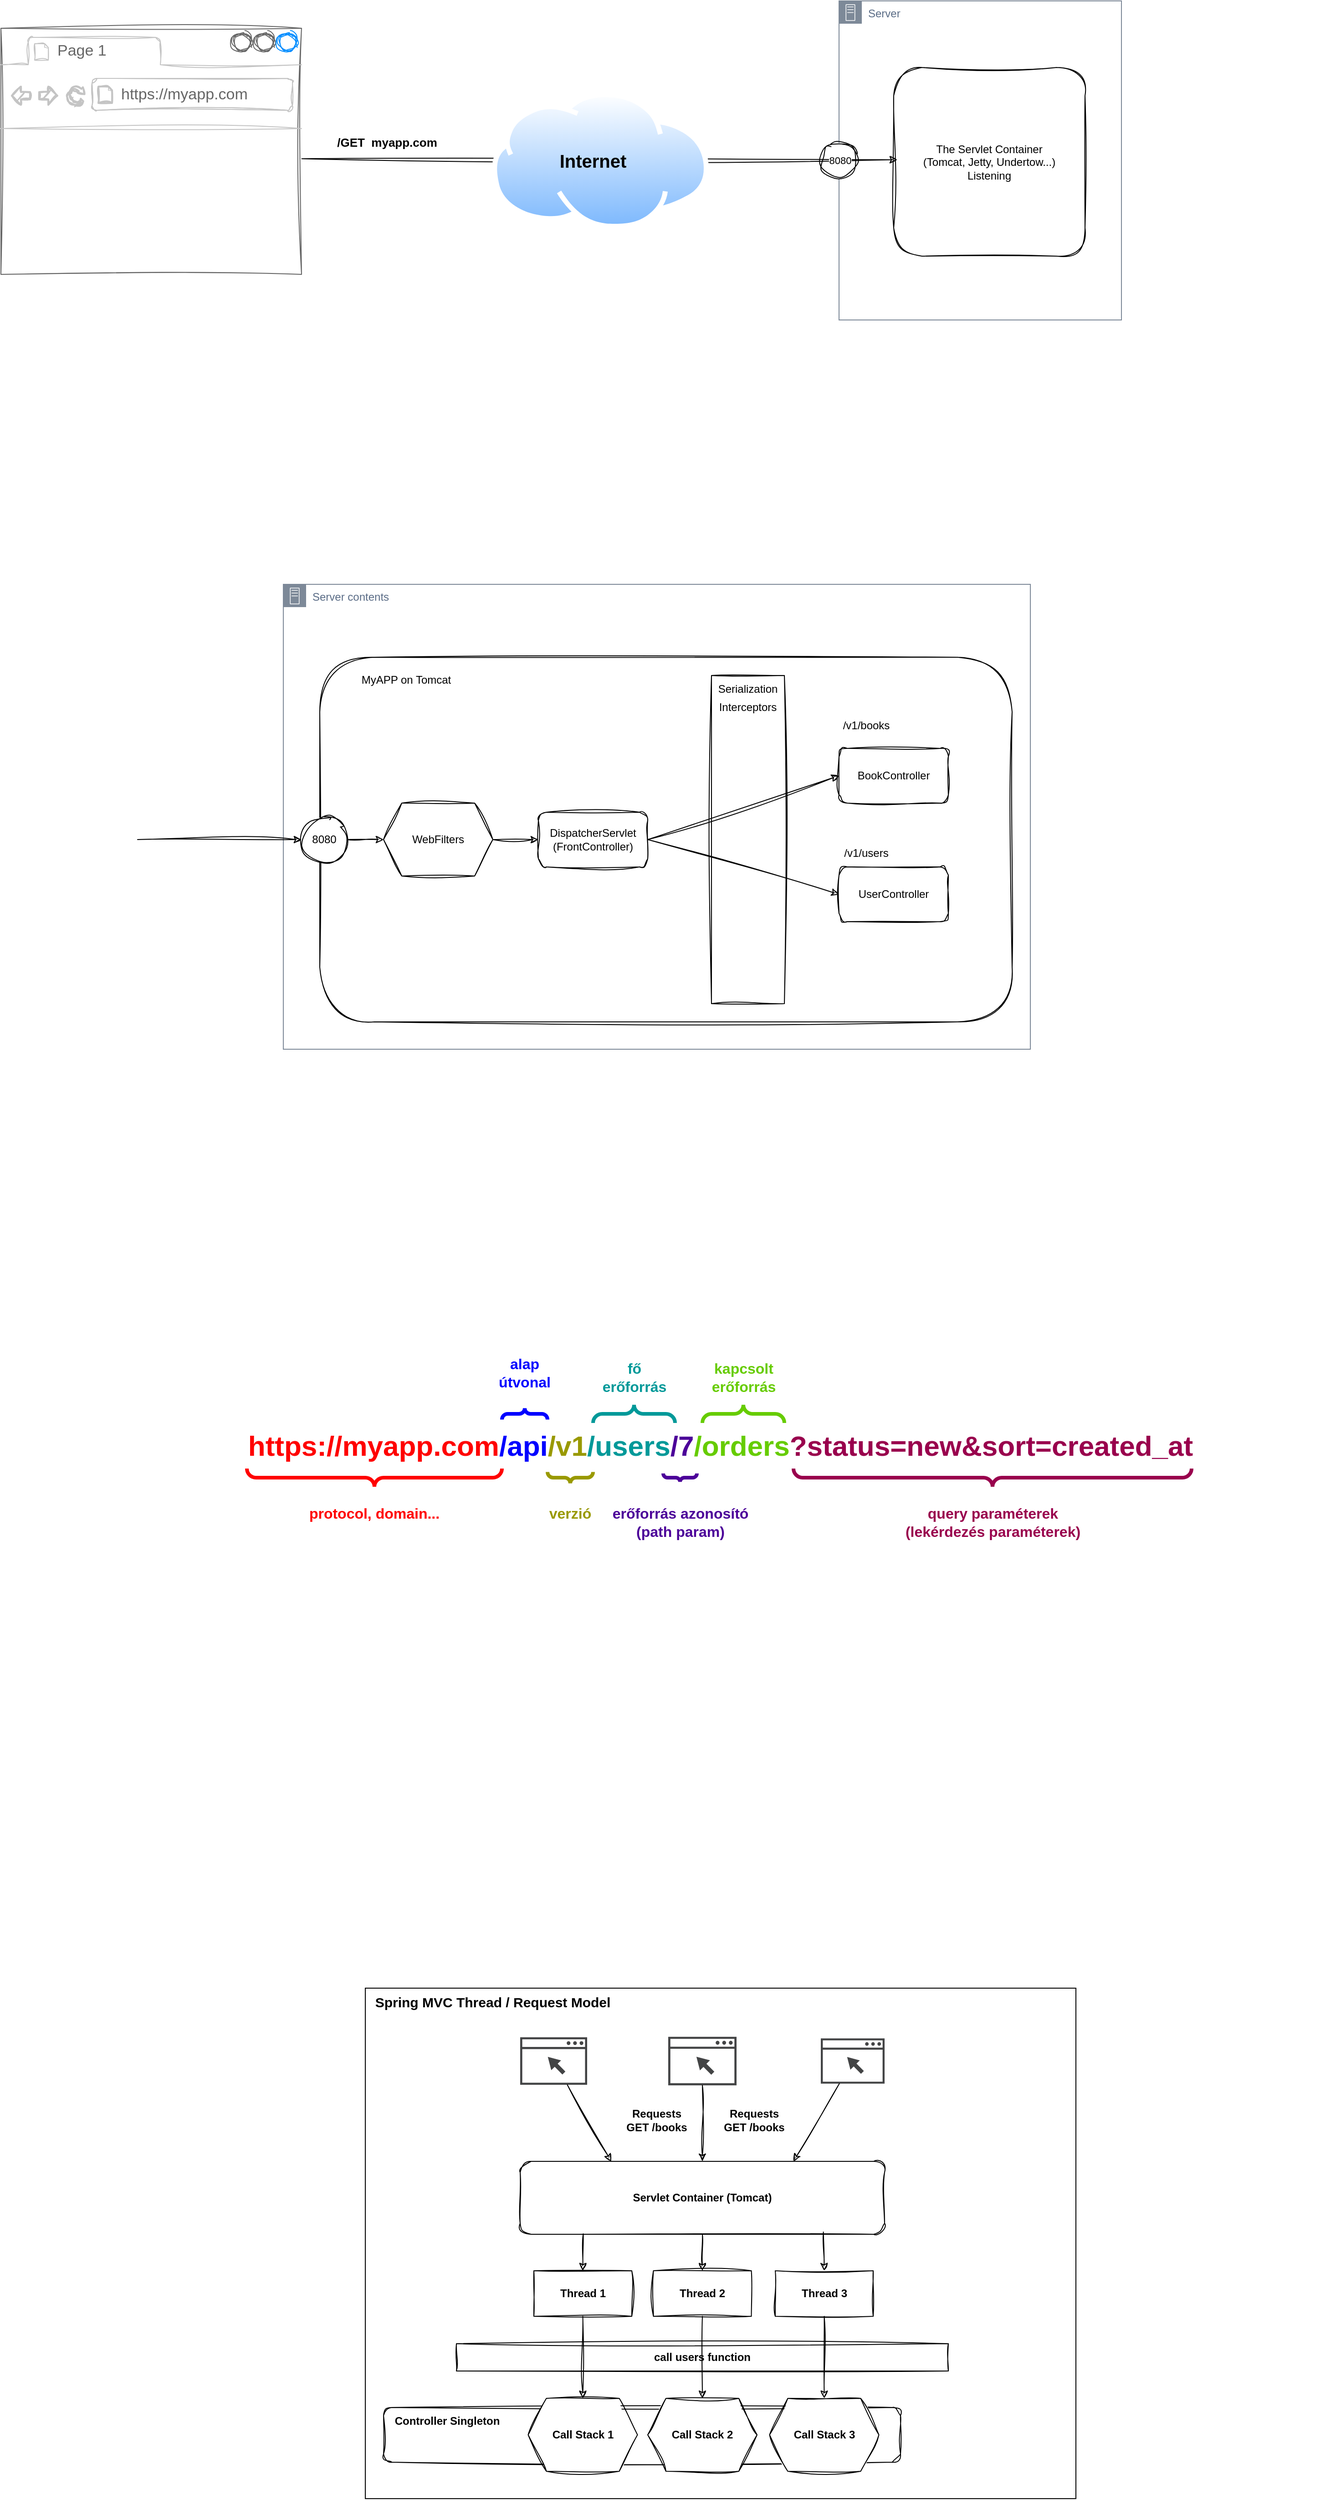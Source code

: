 <mxfile version="28.0.7">
  <diagram name="1 oldal" id="hQPQQjcDzUvgNUd47pVK">
    <mxGraphModel dx="1280" dy="698" grid="1" gridSize="10" guides="1" tooltips="1" connect="1" arrows="1" fold="1" page="1" pageScale="1" pageWidth="827" pageHeight="1169" math="0" shadow="0">
      <root>
        <mxCell id="0" />
        <mxCell id="1" parent="0" />
        <mxCell id="Q62ph1cx0rq94xiSPrFS-86" value="" style="rounded=0;whiteSpace=wrap;html=1;" vertex="1" parent="1">
          <mxGeometry x="450" y="2290" width="780" height="560" as="geometry" />
        </mxCell>
        <mxCell id="Q62ph1cx0rq94xiSPrFS-1" value="" style="strokeWidth=1;shadow=0;dashed=0;align=center;html=1;shape=mxgraph.mockup.containers.browserWindow;rSize=0;strokeColor=#666666;strokeColor2=#008cff;strokeColor3=#c4c4c4;mainText=,;recursiveResize=0;sketch=1;curveFitting=1;jiggle=2;" vertex="1" parent="1">
          <mxGeometry x="50" y="140" width="330" height="270" as="geometry" />
        </mxCell>
        <mxCell id="Q62ph1cx0rq94xiSPrFS-2" value="Page 1" style="strokeWidth=1;shadow=0;dashed=0;align=center;html=1;shape=mxgraph.mockup.containers.anchor;fontSize=17;fontColor=#666666;align=left;whiteSpace=wrap;" vertex="1" parent="Q62ph1cx0rq94xiSPrFS-1">
          <mxGeometry x="60" y="12" width="110" height="26" as="geometry" />
        </mxCell>
        <mxCell id="Q62ph1cx0rq94xiSPrFS-3" value="https://myapp.com" style="strokeWidth=1;shadow=0;dashed=0;align=center;html=1;shape=mxgraph.mockup.containers.anchor;rSize=0;fontSize=17;fontColor=#666666;align=left;" vertex="1" parent="Q62ph1cx0rq94xiSPrFS-1">
          <mxGeometry x="130" y="60" width="250" height="26" as="geometry" />
        </mxCell>
        <mxCell id="Q62ph1cx0rq94xiSPrFS-5" value="Server" style="points=[[0,0],[0.25,0],[0.5,0],[0.75,0],[1,0],[1,0.25],[1,0.5],[1,0.75],[1,1],[0.75,1],[0.5,1],[0.25,1],[0,1],[0,0.75],[0,0.5],[0,0.25]];outlineConnect=0;gradientColor=none;html=1;whiteSpace=wrap;fontSize=12;fontStyle=0;container=1;pointerEvents=0;collapsible=0;recursiveResize=0;shape=mxgraph.aws4.group;grIcon=mxgraph.aws4.group_on_premise;strokeColor=#7D8998;fillColor=default;verticalAlign=top;align=left;spacingLeft=30;fontColor=#5A6C86;dashed=0;" vertex="1" parent="1">
          <mxGeometry x="970" y="110" width="310" height="350" as="geometry" />
        </mxCell>
        <mxCell id="Q62ph1cx0rq94xiSPrFS-11" value="" style="ellipse;whiteSpace=wrap;html=1;aspect=fixed;sketch=1;curveFitting=1;jiggle=2;" vertex="1" parent="Q62ph1cx0rq94xiSPrFS-5">
          <mxGeometry x="-20" y="155" width="40" height="40" as="geometry" />
        </mxCell>
        <mxCell id="Q62ph1cx0rq94xiSPrFS-34" value="The Servlet Container&lt;br&gt;(Tomcat, Jetty, Undertow...)&lt;br&gt;Listening" style="rounded=1;whiteSpace=wrap;html=1;sketch=1;curveFitting=1;jiggle=2;" vertex="1" parent="Q62ph1cx0rq94xiSPrFS-5">
          <mxGeometry x="60" y="73" width="210" height="207" as="geometry" />
        </mxCell>
        <mxCell id="Q62ph1cx0rq94xiSPrFS-35" value="" style="shape=image;html=1;verticalAlign=top;verticalLabelPosition=bottom;labelBackgroundColor=#ffffff;imageAspect=0;aspect=fixed;image=https://icons.diagrams.net/icon-cache1/Boxicons_Logos-2642/bxl-spring-boot-1339.svg;sketch=1;curveFitting=1;jiggle=2;" vertex="1" parent="Q62ph1cx0rq94xiSPrFS-5">
          <mxGeometry x="70" y="90" width="24" height="24" as="geometry" />
        </mxCell>
        <mxCell id="Q62ph1cx0rq94xiSPrFS-7" value="" style="endArrow=classic;html=1;rounded=0;exitX=1.001;exitY=0.53;exitDx=0;exitDy=0;exitPerimeter=0;entryX=0.021;entryY=0.496;entryDx=0;entryDy=0;entryPerimeter=0;sketch=1;curveFitting=1;jiggle=2;" edge="1" parent="1" source="Q62ph1cx0rq94xiSPrFS-1">
          <mxGeometry width="50" height="50" relative="1" as="geometry">
            <mxPoint x="640" y="530" as="sourcePoint" />
            <mxPoint x="1033.99" y="284.24" as="targetPoint" />
          </mxGeometry>
        </mxCell>
        <mxCell id="Q62ph1cx0rq94xiSPrFS-12" value="8080" style="edgeLabel;html=1;align=center;verticalAlign=middle;resizable=0;points=[];" vertex="1" connectable="0" parent="Q62ph1cx0rq94xiSPrFS-7">
          <mxGeometry x="0.799" y="-1" relative="1" as="geometry">
            <mxPoint x="2" as="offset" />
          </mxGeometry>
        </mxCell>
        <mxCell id="Q62ph1cx0rq94xiSPrFS-6" value="" style="image;aspect=fixed;perimeter=ellipsePerimeter;html=1;align=center;shadow=0;dashed=0;spacingTop=3;image=img/lib/active_directory/internet_cloud.svg;" vertex="1" parent="1">
          <mxGeometry x="589" y="210" width="238.1" height="150" as="geometry" />
        </mxCell>
        <mxCell id="Q62ph1cx0rq94xiSPrFS-8" value="&lt;b&gt;&lt;font style=&quot;font-size: 20px;&quot;&gt;Internet&lt;/font&gt;&lt;/b&gt;" style="text;html=1;align=center;verticalAlign=middle;whiteSpace=wrap;rounded=0;" vertex="1" parent="1">
          <mxGeometry x="670" y="270" width="60" height="30" as="geometry" />
        </mxCell>
        <mxCell id="Q62ph1cx0rq94xiSPrFS-13" value="&lt;b&gt;&lt;font style=&quot;font-size: 13px;&quot;&gt;/GET&amp;nbsp; myapp.com&lt;/font&gt;&lt;/b&gt;" style="text;html=1;align=center;verticalAlign=middle;whiteSpace=wrap;rounded=0;" vertex="1" parent="1">
          <mxGeometry x="414" y="250" width="120" height="30" as="geometry" />
        </mxCell>
        <mxCell id="Q62ph1cx0rq94xiSPrFS-14" value="Server contents" style="points=[[0,0],[0.25,0],[0.5,0],[0.75,0],[1,0],[1,0.25],[1,0.5],[1,0.75],[1,1],[0.75,1],[0.5,1],[0.25,1],[0,1],[0,0.75],[0,0.5],[0,0.25]];outlineConnect=0;gradientColor=none;html=1;whiteSpace=wrap;fontSize=12;fontStyle=0;container=1;pointerEvents=0;collapsible=0;recursiveResize=0;shape=mxgraph.aws4.group;grIcon=mxgraph.aws4.group_on_premise;strokeColor=#7D8998;fillColor=none;verticalAlign=top;align=left;spacingLeft=30;fontColor=#5A6C86;dashed=0;" vertex="1" parent="1">
          <mxGeometry x="360" y="750" width="820" height="510" as="geometry" />
        </mxCell>
        <mxCell id="Q62ph1cx0rq94xiSPrFS-15" value="" style="rounded=1;whiteSpace=wrap;html=1;sketch=1;curveFitting=1;jiggle=2;" vertex="1" parent="Q62ph1cx0rq94xiSPrFS-14">
          <mxGeometry x="40" y="80" width="760" height="400" as="geometry" />
        </mxCell>
        <mxCell id="Q62ph1cx0rq94xiSPrFS-16" value="MyAPP on Tomcat" style="text;html=1;align=center;verticalAlign=middle;whiteSpace=wrap;rounded=0;sketch=1;curveFitting=1;jiggle=2;" vertex="1" parent="Q62ph1cx0rq94xiSPrFS-14">
          <mxGeometry x="60" y="90" width="150" height="30" as="geometry" />
        </mxCell>
        <mxCell id="Q62ph1cx0rq94xiSPrFS-17" value="DispatcherServlet&lt;br&gt;(FrontController)" style="rounded=1;whiteSpace=wrap;html=1;sketch=1;curveFitting=1;jiggle=2;" vertex="1" parent="Q62ph1cx0rq94xiSPrFS-14">
          <mxGeometry x="280" y="250" width="120" height="60" as="geometry" />
        </mxCell>
        <mxCell id="Q62ph1cx0rq94xiSPrFS-21" value="BookController" style="rounded=1;whiteSpace=wrap;html=1;sketch=1;curveFitting=1;jiggle=2;" vertex="1" parent="Q62ph1cx0rq94xiSPrFS-14">
          <mxGeometry x="610" y="180" width="120" height="60" as="geometry" />
        </mxCell>
        <mxCell id="Q62ph1cx0rq94xiSPrFS-22" value="UserController" style="rounded=1;whiteSpace=wrap;html=1;sketch=1;curveFitting=1;jiggle=2;" vertex="1" parent="Q62ph1cx0rq94xiSPrFS-14">
          <mxGeometry x="610" y="310" width="120" height="60" as="geometry" />
        </mxCell>
        <mxCell id="Q62ph1cx0rq94xiSPrFS-30" value="" style="rounded=0;whiteSpace=wrap;html=1;sketch=1;curveFitting=1;jiggle=2;" vertex="1" parent="Q62ph1cx0rq94xiSPrFS-14">
          <mxGeometry x="470" y="100" width="80" height="360" as="geometry" />
        </mxCell>
        <mxCell id="Q62ph1cx0rq94xiSPrFS-27" value="" style="endArrow=classic;html=1;rounded=0;entryX=0;entryY=0.5;entryDx=0;entryDy=0;exitX=1;exitY=0.5;exitDx=0;exitDy=0;sketch=1;curveFitting=1;jiggle=2;" edge="1" parent="Q62ph1cx0rq94xiSPrFS-14" source="Q62ph1cx0rq94xiSPrFS-17" target="Q62ph1cx0rq94xiSPrFS-21">
          <mxGeometry width="50" height="50" relative="1" as="geometry">
            <mxPoint x="570" y="280" as="sourcePoint" />
            <mxPoint x="370" y="210" as="targetPoint" />
          </mxGeometry>
        </mxCell>
        <mxCell id="Q62ph1cx0rq94xiSPrFS-28" value="" style="endArrow=classic;html=1;rounded=0;entryX=0;entryY=0.5;entryDx=0;entryDy=0;exitX=1;exitY=0.5;exitDx=0;exitDy=0;sketch=1;curveFitting=1;jiggle=2;" edge="1" parent="Q62ph1cx0rq94xiSPrFS-14" source="Q62ph1cx0rq94xiSPrFS-17" target="Q62ph1cx0rq94xiSPrFS-22">
          <mxGeometry width="50" height="50" relative="1" as="geometry">
            <mxPoint x="570" y="280" as="sourcePoint" />
            <mxPoint x="370" y="210" as="targetPoint" />
          </mxGeometry>
        </mxCell>
        <mxCell id="Q62ph1cx0rq94xiSPrFS-31" value="Serialization" style="text;html=1;align=center;verticalAlign=middle;whiteSpace=wrap;rounded=0;sketch=1;curveFitting=1;jiggle=2;" vertex="1" parent="Q62ph1cx0rq94xiSPrFS-14">
          <mxGeometry x="480" y="100" width="60" height="30" as="geometry" />
        </mxCell>
        <mxCell id="Q62ph1cx0rq94xiSPrFS-32" value="Interceptors" style="text;html=1;align=center;verticalAlign=middle;whiteSpace=wrap;rounded=0;sketch=1;curveFitting=1;jiggle=2;" vertex="1" parent="Q62ph1cx0rq94xiSPrFS-14">
          <mxGeometry x="480" y="120" width="60" height="30" as="geometry" />
        </mxCell>
        <mxCell id="Q62ph1cx0rq94xiSPrFS-33" value="" style="shape=image;html=1;verticalAlign=top;verticalLabelPosition=bottom;labelBackgroundColor=#ffffff;imageAspect=0;aspect=fixed;image=https://icons.diagrams.net/icon-cache1/Boxicons_Logos-2642/bxl-spring-boot-1339.svg;sketch=1;curveFitting=1;jiggle=2;" vertex="1" parent="Q62ph1cx0rq94xiSPrFS-14">
          <mxGeometry x="60" y="93" width="24" height="24" as="geometry" />
        </mxCell>
        <mxCell id="Q62ph1cx0rq94xiSPrFS-36" value="/v1/books" style="text;html=1;align=center;verticalAlign=middle;whiteSpace=wrap;rounded=0;" vertex="1" parent="Q62ph1cx0rq94xiSPrFS-14">
          <mxGeometry x="610" y="140" width="60" height="30" as="geometry" />
        </mxCell>
        <mxCell id="Q62ph1cx0rq94xiSPrFS-37" value="/v1/users" style="text;html=1;align=center;verticalAlign=middle;whiteSpace=wrap;rounded=0;" vertex="1" parent="Q62ph1cx0rq94xiSPrFS-14">
          <mxGeometry x="610" y="280" width="60" height="30" as="geometry" />
        </mxCell>
        <mxCell id="Q62ph1cx0rq94xiSPrFS-18" value="" style="endArrow=classic;html=1;rounded=0;sketch=1;curveFitting=1;jiggle=2;" edge="1" parent="1" source="Q62ph1cx0rq94xiSPrFS-23" target="Q62ph1cx0rq94xiSPrFS-17">
          <mxGeometry width="50" height="50" relative="1" as="geometry">
            <mxPoint x="200" y="1030" as="sourcePoint" />
            <mxPoint x="850" y="1100" as="targetPoint" />
          </mxGeometry>
        </mxCell>
        <mxCell id="Q62ph1cx0rq94xiSPrFS-20" value="" style="endArrow=classic;html=1;rounded=0;sketch=1;curveFitting=1;jiggle=2;" edge="1" parent="1" target="Q62ph1cx0rq94xiSPrFS-19">
          <mxGeometry width="50" height="50" relative="1" as="geometry">
            <mxPoint x="200" y="1030" as="sourcePoint" />
            <mxPoint x="520" y="1030" as="targetPoint" />
          </mxGeometry>
        </mxCell>
        <mxCell id="Q62ph1cx0rq94xiSPrFS-19" value="8080" style="ellipse;whiteSpace=wrap;html=1;aspect=fixed;sketch=1;curveFitting=1;jiggle=2;" vertex="1" parent="1">
          <mxGeometry x="380" y="1005" width="50" height="50" as="geometry" />
        </mxCell>
        <mxCell id="Q62ph1cx0rq94xiSPrFS-24" value="" style="endArrow=classic;html=1;rounded=0;sketch=1;curveFitting=1;jiggle=2;" edge="1" parent="1" source="Q62ph1cx0rq94xiSPrFS-19" target="Q62ph1cx0rq94xiSPrFS-23">
          <mxGeometry width="50" height="50" relative="1" as="geometry">
            <mxPoint x="430" y="1030" as="sourcePoint" />
            <mxPoint x="640" y="1030" as="targetPoint" />
          </mxGeometry>
        </mxCell>
        <mxCell id="Q62ph1cx0rq94xiSPrFS-23" value="WebFilters" style="shape=hexagon;perimeter=hexagonPerimeter2;whiteSpace=wrap;html=1;fixedSize=1;sketch=1;curveFitting=1;jiggle=2;" vertex="1" parent="1">
          <mxGeometry x="470" y="990" width="120" height="80" as="geometry" />
        </mxCell>
        <mxCell id="Q62ph1cx0rq94xiSPrFS-38" value="&lt;b&gt;&lt;font style=&quot;font-size: 31px;&quot;&gt;&lt;font style=&quot;color: rgb(255, 0, 0);&quot;&gt;https://myapp.com&lt;/font&gt;&lt;font style=&quot;color: rgb(0, 0, 255);&quot;&gt;/api&lt;/font&gt;&lt;font style=&quot;color: rgb(153, 153, 0);&quot;&gt;/v1&lt;/font&gt;&lt;font style=&quot;color: rgb(0, 153, 153);&quot;&gt;/users&lt;/font&gt;&lt;font style=&quot;color: rgb(76, 0, 153);&quot;&gt;/&lt;/font&gt;&lt;font style=&quot;color: rgb(76, 0, 153);&quot;&gt;7&lt;/font&gt;&lt;font style=&quot;color: rgb(102, 204, 0);&quot;&gt;/orders&lt;/font&gt;&lt;font style=&quot;color: rgb(153, 0, 77);&quot;&gt;?status=new&amp;amp;sort=created_at&lt;/font&gt;&lt;/font&gt;&lt;/b&gt;" style="text;html=1;align=center;verticalAlign=middle;whiteSpace=wrap;rounded=0;" vertex="1" parent="1">
          <mxGeometry x="160" y="1680" width="1360" height="30" as="geometry" />
        </mxCell>
        <mxCell id="Q62ph1cx0rq94xiSPrFS-39" value="" style="verticalLabelPosition=bottom;shadow=0;dashed=0;align=center;html=1;verticalAlign=top;strokeWidth=4;shape=mxgraph.mockup.markup.curlyBrace;whiteSpace=wrap;strokeColor=#FF0000;rotation=-180;" vertex="1" parent="1">
          <mxGeometry x="320" y="1720" width="280" height="20" as="geometry" />
        </mxCell>
        <mxCell id="Q62ph1cx0rq94xiSPrFS-40" value="" style="verticalLabelPosition=bottom;shadow=0;dashed=0;align=center;html=1;verticalAlign=top;strokeWidth=4;shape=mxgraph.mockup.markup.curlyBrace;whiteSpace=wrap;strokeColor=#999900;rotation=-180;" vertex="1" parent="1">
          <mxGeometry x="650" y="1720" width="50" height="20" as="geometry" />
        </mxCell>
        <mxCell id="Q62ph1cx0rq94xiSPrFS-41" value="" style="verticalLabelPosition=bottom;shadow=0;dashed=0;align=center;html=1;verticalAlign=top;strokeWidth=4;shape=mxgraph.mockup.markup.curlyBrace;whiteSpace=wrap;strokeColor=#4C0099;rotation=-180;" vertex="1" parent="1">
          <mxGeometry x="777" y="1720" width="37" height="20" as="geometry" />
        </mxCell>
        <mxCell id="Q62ph1cx0rq94xiSPrFS-42" value="" style="verticalLabelPosition=bottom;shadow=0;dashed=0;align=center;html=1;verticalAlign=top;strokeWidth=4;shape=mxgraph.mockup.markup.curlyBrace;whiteSpace=wrap;strokeColor=#99004D;rotation=-180;" vertex="1" parent="1">
          <mxGeometry x="920" y="1720" width="437" height="20" as="geometry" />
        </mxCell>
        <mxCell id="Q62ph1cx0rq94xiSPrFS-43" value="" style="verticalLabelPosition=bottom;shadow=0;dashed=0;align=center;html=1;verticalAlign=top;strokeWidth=4;shape=mxgraph.mockup.markup.curlyBrace;whiteSpace=wrap;strokeColor=#0000FF;rotation=0;" vertex="1" parent="1">
          <mxGeometry x="600" y="1650" width="50" height="20" as="geometry" />
        </mxCell>
        <mxCell id="Q62ph1cx0rq94xiSPrFS-44" value="" style="verticalLabelPosition=bottom;shadow=0;dashed=0;align=center;html=1;verticalAlign=top;strokeWidth=4;shape=mxgraph.mockup.markup.curlyBrace;whiteSpace=wrap;strokeColor=#009999;rotation=0;" vertex="1" parent="1">
          <mxGeometry x="700" y="1650" width="90" height="20" as="geometry" />
        </mxCell>
        <mxCell id="Q62ph1cx0rq94xiSPrFS-45" value="" style="verticalLabelPosition=bottom;shadow=0;dashed=0;align=center;html=1;verticalAlign=top;strokeWidth=4;shape=mxgraph.mockup.markup.curlyBrace;whiteSpace=wrap;strokeColor=#66CC00;rotation=0;" vertex="1" parent="1">
          <mxGeometry x="820" y="1650" width="90" height="20" as="geometry" />
        </mxCell>
        <mxCell id="Q62ph1cx0rq94xiSPrFS-46" value="&lt;b&gt;&lt;font style=&quot;font-size: 16px; color: rgb(255, 0, 0);&quot;&gt;protocol, domain...&lt;/font&gt;&lt;/b&gt;" style="text;html=1;align=center;verticalAlign=middle;whiteSpace=wrap;rounded=0;" vertex="1" parent="1">
          <mxGeometry x="385" y="1753.5" width="150" height="30" as="geometry" />
        </mxCell>
        <mxCell id="Q62ph1cx0rq94xiSPrFS-47" value="&lt;b&gt;&lt;font style=&quot;font-size: 16px; color: rgb(0, 0, 255);&quot;&gt;alap &lt;br&gt;útvonal&lt;/font&gt;&lt;/b&gt;" style="text;html=1;align=center;verticalAlign=middle;whiteSpace=wrap;rounded=0;" vertex="1" parent="1">
          <mxGeometry x="570" y="1590" width="110" height="50" as="geometry" />
        </mxCell>
        <mxCell id="Q62ph1cx0rq94xiSPrFS-48" value="&lt;b&gt;&lt;font style=&quot;font-size: 16px; color: rgb(153, 153, 0);&quot;&gt;verzió&lt;/font&gt;&lt;/b&gt;" style="text;html=1;align=center;verticalAlign=middle;whiteSpace=wrap;rounded=0;" vertex="1" parent="1">
          <mxGeometry x="635" y="1754" width="80" height="30" as="geometry" />
        </mxCell>
        <mxCell id="Q62ph1cx0rq94xiSPrFS-49" value="&lt;b&gt;&lt;font style=&quot;font-size: 16px; color: rgb(0, 153, 153);&quot;&gt;fő &lt;br&gt;erőforrás&lt;/font&gt;&lt;/b&gt;" style="text;html=1;align=center;verticalAlign=middle;whiteSpace=wrap;rounded=0;" vertex="1" parent="1">
          <mxGeometry x="693.5" y="1600" width="103" height="40" as="geometry" />
        </mxCell>
        <mxCell id="Q62ph1cx0rq94xiSPrFS-50" value="&lt;b&gt;&lt;font style=&quot;font-size: 16px; color: rgb(76, 0, 153);&quot;&gt;erőforrás azonosító&lt;br&gt;(path param)&lt;/font&gt;&lt;/b&gt;" style="text;html=1;align=center;verticalAlign=middle;whiteSpace=wrap;rounded=0;" vertex="1" parent="1">
          <mxGeometry x="717.5" y="1754" width="156" height="50" as="geometry" />
        </mxCell>
        <mxCell id="Q62ph1cx0rq94xiSPrFS-51" value="&lt;b&gt;&lt;font style=&quot;font-size: 16px; color: rgb(102, 204, 0);&quot;&gt;kapcsolt&lt;br&gt;erőforrás&lt;/font&gt;&lt;/b&gt;" style="text;html=1;align=center;verticalAlign=middle;whiteSpace=wrap;rounded=0;" vertex="1" parent="1">
          <mxGeometry x="813.5" y="1600" width="103" height="40" as="geometry" />
        </mxCell>
        <mxCell id="Q62ph1cx0rq94xiSPrFS-52" value="&lt;b&gt;&lt;font style=&quot;font-size: 16px; color: rgb(153, 0, 77);&quot;&gt;query paraméterek&lt;br&gt;(lekérdezés paraméterek)&lt;/font&gt;&lt;/b&gt;" style="text;html=1;align=center;verticalAlign=middle;whiteSpace=wrap;rounded=0;" vertex="1" parent="1">
          <mxGeometry x="998.5" y="1754" width="280" height="50" as="geometry" />
        </mxCell>
        <mxCell id="Q62ph1cx0rq94xiSPrFS-53" value="&lt;b&gt;Servlet Container (Tomcat)&lt;/b&gt;" style="rounded=1;whiteSpace=wrap;html=1;sketch=1;curveFitting=1;jiggle=2;" vertex="1" parent="1">
          <mxGeometry x="620" y="2480" width="400" height="80" as="geometry" />
        </mxCell>
        <mxCell id="Q62ph1cx0rq94xiSPrFS-60" value="" style="pointerEvents=1;shadow=0;dashed=0;html=1;strokeColor=none;fillColor=#434445;aspect=fixed;labelPosition=center;verticalLabelPosition=bottom;verticalAlign=top;align=center;outlineConnect=0;shape=mxgraph.vvd.web_browser;" vertex="1" parent="1">
          <mxGeometry x="620" y="2343.85" width="73.5" height="52.19" as="geometry" />
        </mxCell>
        <mxCell id="Q62ph1cx0rq94xiSPrFS-61" value="" style="pointerEvents=1;shadow=0;dashed=0;html=1;strokeColor=none;fillColor=#434445;aspect=fixed;labelPosition=center;verticalLabelPosition=bottom;verticalAlign=top;align=center;outlineConnect=0;shape=mxgraph.vvd.web_browser;" vertex="1" parent="1">
          <mxGeometry x="782.5" y="2343.32" width="75" height="53.25" as="geometry" />
        </mxCell>
        <mxCell id="Q62ph1cx0rq94xiSPrFS-62" value="" style="pointerEvents=1;shadow=0;dashed=0;html=1;strokeColor=none;fillColor=#434445;aspect=fixed;labelPosition=center;verticalLabelPosition=bottom;verticalAlign=top;align=center;outlineConnect=0;shape=mxgraph.vvd.web_browser;" vertex="1" parent="1">
          <mxGeometry x="950" y="2345.09" width="70" height="49.7" as="geometry" />
        </mxCell>
        <mxCell id="Q62ph1cx0rq94xiSPrFS-63" value="" style="endArrow=classic;html=1;rounded=0;entryX=0.25;entryY=0;entryDx=0;entryDy=0;sketch=1;curveFitting=1;jiggle=2;" edge="1" parent="1" source="Q62ph1cx0rq94xiSPrFS-60" target="Q62ph1cx0rq94xiSPrFS-53">
          <mxGeometry width="50" height="50" relative="1" as="geometry">
            <mxPoint x="670" y="2410" as="sourcePoint" />
            <mxPoint x="870" y="2420" as="targetPoint" />
          </mxGeometry>
        </mxCell>
        <mxCell id="Q62ph1cx0rq94xiSPrFS-65" value="" style="endArrow=classic;html=1;rounded=0;entryX=0.5;entryY=0;entryDx=0;entryDy=0;sketch=1;curveFitting=1;jiggle=2;" edge="1" parent="1" source="Q62ph1cx0rq94xiSPrFS-61" target="Q62ph1cx0rq94xiSPrFS-53">
          <mxGeometry width="50" height="50" relative="1" as="geometry">
            <mxPoint x="820" y="2470" as="sourcePoint" />
            <mxPoint x="870" y="2420" as="targetPoint" />
          </mxGeometry>
        </mxCell>
        <mxCell id="Q62ph1cx0rq94xiSPrFS-66" value="" style="endArrow=classic;html=1;rounded=0;entryX=0.75;entryY=0;entryDx=0;entryDy=0;sketch=1;curveFitting=1;jiggle=2;" edge="1" parent="1" source="Q62ph1cx0rq94xiSPrFS-62" target="Q62ph1cx0rq94xiSPrFS-53">
          <mxGeometry width="50" height="50" relative="1" as="geometry">
            <mxPoint x="1050" y="2440" as="sourcePoint" />
            <mxPoint x="870" y="2420" as="targetPoint" />
          </mxGeometry>
        </mxCell>
        <mxCell id="Q62ph1cx0rq94xiSPrFS-67" value="&lt;b&gt;Requests&lt;br&gt;GET /books&lt;/b&gt;" style="text;html=1;align=center;verticalAlign=middle;whiteSpace=wrap;rounded=0;sketch=1;curveFitting=1;jiggle=2;" vertex="1" parent="1">
          <mxGeometry x="720" y="2420" width="100" height="30" as="geometry" />
        </mxCell>
        <mxCell id="Q62ph1cx0rq94xiSPrFS-68" value="&lt;b&gt;Thread 1&lt;/b&gt;" style="rounded=0;whiteSpace=wrap;html=1;sketch=1;curveFitting=1;jiggle=2;" vertex="1" parent="1">
          <mxGeometry x="635" y="2600" width="107.5" height="50" as="geometry" />
        </mxCell>
        <mxCell id="Q62ph1cx0rq94xiSPrFS-69" value="&lt;b&gt;Thread 2&lt;/b&gt;" style="rounded=0;whiteSpace=wrap;html=1;sketch=1;curveFitting=1;jiggle=2;" vertex="1" parent="1">
          <mxGeometry x="766.25" y="2600" width="107.5" height="50" as="geometry" />
        </mxCell>
        <mxCell id="Q62ph1cx0rq94xiSPrFS-70" value="&lt;b&gt;Thread 3&lt;/b&gt;" style="rounded=0;whiteSpace=wrap;html=1;sketch=1;curveFitting=1;jiggle=2;" vertex="1" parent="1">
          <mxGeometry x="900" y="2600" width="107.5" height="50" as="geometry" />
        </mxCell>
        <mxCell id="Q62ph1cx0rq94xiSPrFS-71" value="" style="endArrow=classic;html=1;rounded=0;entryX=0.5;entryY=0;entryDx=0;entryDy=0;exitX=0.173;exitY=0.994;exitDx=0;exitDy=0;exitPerimeter=0;sketch=1;curveFitting=1;jiggle=2;" edge="1" parent="1" source="Q62ph1cx0rq94xiSPrFS-53" target="Q62ph1cx0rq94xiSPrFS-68">
          <mxGeometry width="50" height="50" relative="1" as="geometry">
            <mxPoint x="690" y="2561" as="sourcePoint" />
            <mxPoint x="870" y="2510" as="targetPoint" />
          </mxGeometry>
        </mxCell>
        <mxCell id="Q62ph1cx0rq94xiSPrFS-72" value="&lt;b&gt;&lt;font style=&quot;font-size: 15px;&quot;&gt;Spring MVC Thread / Request Model&lt;/font&gt;&lt;/b&gt;" style="text;html=1;align=center;verticalAlign=middle;whiteSpace=wrap;rounded=0;sketch=1;curveFitting=1;jiggle=2;" vertex="1" parent="1">
          <mxGeometry x="450" y="2290" width="280" height="30" as="geometry" />
        </mxCell>
        <mxCell id="Q62ph1cx0rq94xiSPrFS-73" value="" style="endArrow=classic;html=1;rounded=0;entryX=0.5;entryY=0;entryDx=0;entryDy=0;exitX=0.5;exitY=1;exitDx=0;exitDy=0;sketch=1;curveFitting=1;jiggle=2;" edge="1" parent="1" source="Q62ph1cx0rq94xiSPrFS-53" target="Q62ph1cx0rq94xiSPrFS-69">
          <mxGeometry width="50" height="50" relative="1" as="geometry">
            <mxPoint x="680" y="2540" as="sourcePoint" />
            <mxPoint x="680" y="2580" as="targetPoint" />
          </mxGeometry>
        </mxCell>
        <mxCell id="Q62ph1cx0rq94xiSPrFS-74" value="" style="endArrow=classic;html=1;rounded=0;entryX=0.5;entryY=0;entryDx=0;entryDy=0;exitX=0.832;exitY=0.969;exitDx=0;exitDy=0;exitPerimeter=0;sketch=1;curveFitting=1;jiggle=2;" edge="1" parent="1" source="Q62ph1cx0rq94xiSPrFS-53" target="Q62ph1cx0rq94xiSPrFS-70">
          <mxGeometry width="50" height="50" relative="1" as="geometry">
            <mxPoint x="820" y="2580" as="sourcePoint" />
            <mxPoint x="820" y="2620" as="targetPoint" />
          </mxGeometry>
        </mxCell>
        <mxCell id="Q62ph1cx0rq94xiSPrFS-75" value="" style="rounded=1;whiteSpace=wrap;html=1;sketch=1;curveFitting=1;jiggle=2;" vertex="1" parent="1">
          <mxGeometry x="470" y="2750" width="567.5" height="60" as="geometry" />
        </mxCell>
        <mxCell id="Q62ph1cx0rq94xiSPrFS-76" value="&lt;b&gt;Controller Singleton&lt;/b&gt;" style="text;html=1;align=center;verticalAlign=middle;whiteSpace=wrap;rounded=0;sketch=1;curveFitting=1;jiggle=2;" vertex="1" parent="1">
          <mxGeometry x="480" y="2750" width="120" height="30" as="geometry" />
        </mxCell>
        <mxCell id="Q62ph1cx0rq94xiSPrFS-77" value="&lt;b&gt;Call Stack 3&lt;/b&gt;" style="shape=hexagon;perimeter=hexagonPerimeter2;whiteSpace=wrap;html=1;fixedSize=1;sketch=1;curveFitting=1;jiggle=2;" vertex="1" parent="1">
          <mxGeometry x="893.75" y="2740" width="120" height="80" as="geometry" />
        </mxCell>
        <mxCell id="Q62ph1cx0rq94xiSPrFS-78" value="&lt;b&gt;Call Stack 2&lt;/b&gt;" style="shape=hexagon;perimeter=hexagonPerimeter2;whiteSpace=wrap;html=1;fixedSize=1;sketch=1;curveFitting=1;jiggle=2;" vertex="1" parent="1">
          <mxGeometry x="760" y="2740" width="120" height="80" as="geometry" />
        </mxCell>
        <mxCell id="Q62ph1cx0rq94xiSPrFS-79" value="&lt;b&gt;Call Stack 1&lt;/b&gt;" style="shape=hexagon;perimeter=hexagonPerimeter2;whiteSpace=wrap;html=1;fixedSize=1;sketch=1;curveFitting=1;jiggle=2;" vertex="1" parent="1">
          <mxGeometry x="628.75" y="2740" width="120" height="80" as="geometry" />
        </mxCell>
        <mxCell id="Q62ph1cx0rq94xiSPrFS-80" value="" style="endArrow=classic;html=1;rounded=0;exitX=0.5;exitY=1;exitDx=0;exitDy=0;sketch=1;curveFitting=1;jiggle=2;" edge="1" parent="1" source="Q62ph1cx0rq94xiSPrFS-68" target="Q62ph1cx0rq94xiSPrFS-79">
          <mxGeometry width="50" height="50" relative="1" as="geometry">
            <mxPoint x="820" y="2550" as="sourcePoint" />
            <mxPoint x="870" y="2500" as="targetPoint" />
          </mxGeometry>
        </mxCell>
        <mxCell id="Q62ph1cx0rq94xiSPrFS-81" value="" style="endArrow=classic;html=1;rounded=0;entryX=0.5;entryY=0;entryDx=0;entryDy=0;exitX=0.5;exitY=1;exitDx=0;exitDy=0;sketch=1;curveFitting=1;jiggle=2;" edge="1" parent="1" source="Q62ph1cx0rq94xiSPrFS-69" target="Q62ph1cx0rq94xiSPrFS-78">
          <mxGeometry width="50" height="50" relative="1" as="geometry">
            <mxPoint x="820" y="2660" as="sourcePoint" />
            <mxPoint x="870" y="2500" as="targetPoint" />
          </mxGeometry>
        </mxCell>
        <mxCell id="Q62ph1cx0rq94xiSPrFS-82" value="&lt;b&gt;Requests&lt;br&gt;GET /books&lt;/b&gt;" style="text;html=1;align=center;verticalAlign=middle;whiteSpace=wrap;rounded=0;sketch=1;curveFitting=1;jiggle=2;" vertex="1" parent="1">
          <mxGeometry x="827.1" y="2420" width="100" height="30" as="geometry" />
        </mxCell>
        <mxCell id="Q62ph1cx0rq94xiSPrFS-83" value="" style="endArrow=classic;html=1;rounded=0;exitX=0.5;exitY=1;exitDx=0;exitDy=0;sketch=1;curveFitting=1;jiggle=2;" edge="1" parent="1" source="Q62ph1cx0rq94xiSPrFS-70" target="Q62ph1cx0rq94xiSPrFS-77">
          <mxGeometry width="50" height="50" relative="1" as="geometry">
            <mxPoint x="820" y="2680" as="sourcePoint" />
            <mxPoint x="820" y="2770" as="targetPoint" />
          </mxGeometry>
        </mxCell>
        <mxCell id="Q62ph1cx0rq94xiSPrFS-85" value="&lt;b&gt;call users function&lt;/b&gt;" style="text;html=1;align=center;verticalAlign=middle;whiteSpace=wrap;rounded=0;strokeColor=default;sketch=1;curveFitting=1;jiggle=2;" vertex="1" parent="1">
          <mxGeometry x="550" y="2680" width="540" height="30" as="geometry" />
        </mxCell>
      </root>
    </mxGraphModel>
  </diagram>
</mxfile>
